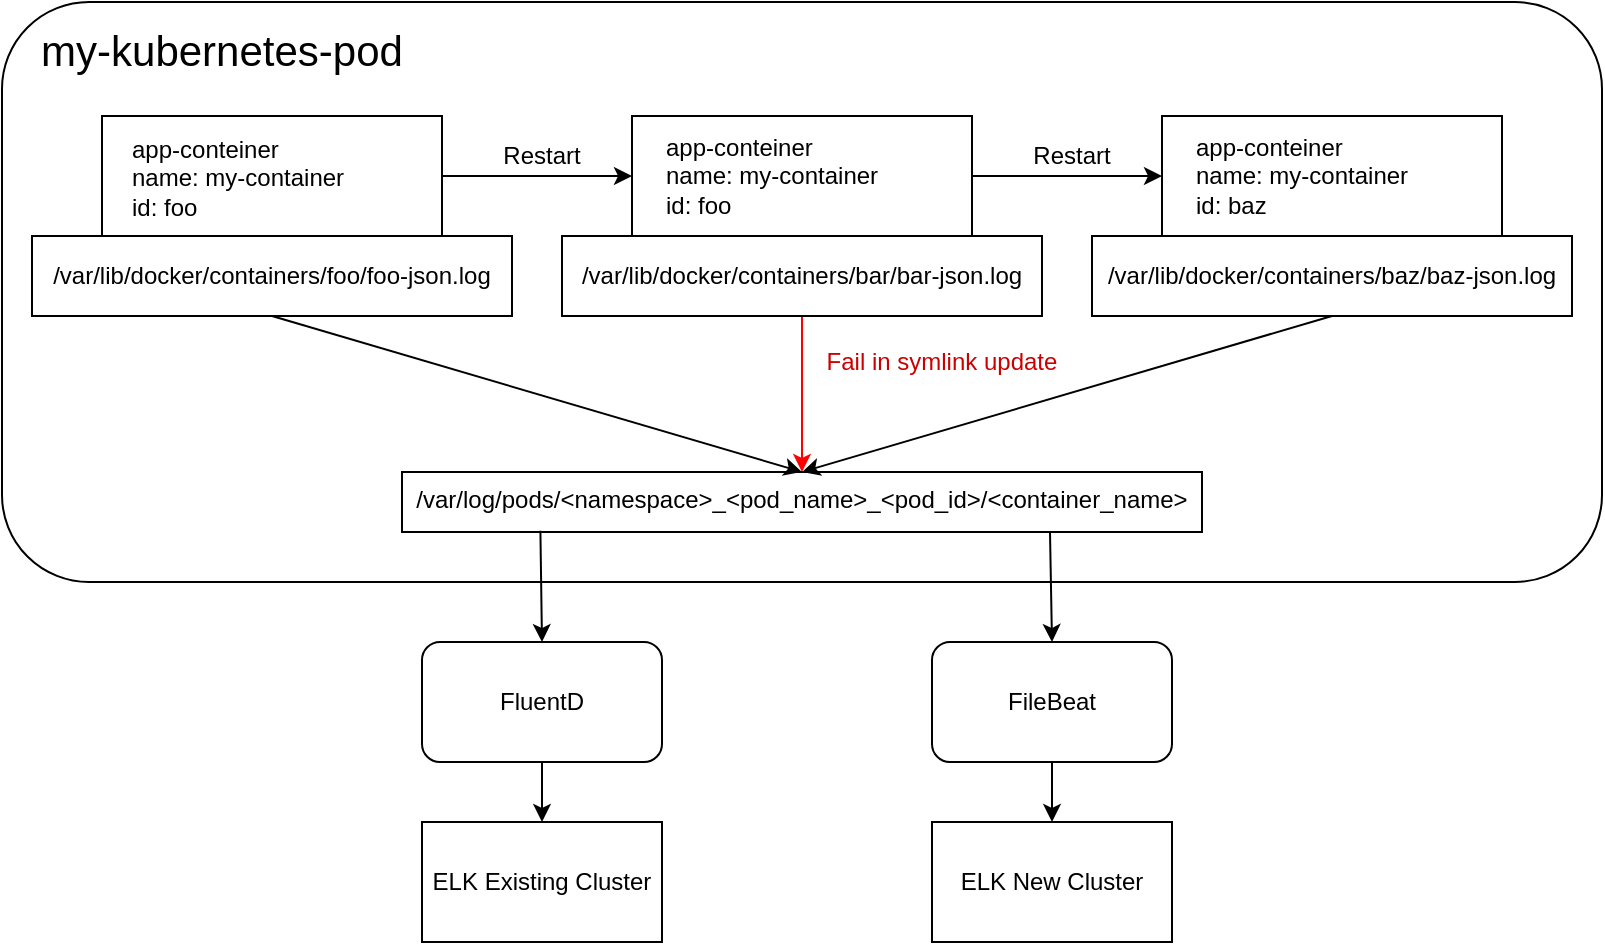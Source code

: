 <mxfile version="13.8.7" type="github">
  <diagram id="AWRNQfiryvkGdooIhhJX" name="Page-1">
    <mxGraphModel dx="782" dy="511" grid="1" gridSize="10" guides="1" tooltips="1" connect="1" arrows="1" fold="1" page="1" pageScale="1" pageWidth="850" pageHeight="1100" math="0" shadow="0">
      <root>
        <mxCell id="0" />
        <mxCell id="1" parent="0" />
        <mxCell id="pgBncRfJoedopPcMDxh2-1" value="" style="rounded=1;whiteSpace=wrap;html=1;" parent="1" vertex="1">
          <mxGeometry x="80" y="160" width="800" height="290" as="geometry" />
        </mxCell>
        <mxCell id="pgBncRfJoedopPcMDxh2-2" value="&lt;font style=&quot;font-size: 21px&quot;&gt;my-kubernetes-pod&lt;/font&gt;" style="text;html=1;strokeColor=none;fillColor=none;align=center;verticalAlign=middle;whiteSpace=wrap;rounded=0;" parent="1" vertex="1">
          <mxGeometry x="90" y="164" width="200" height="40" as="geometry" />
        </mxCell>
        <mxCell id="pgBncRfJoedopPcMDxh2-12" value="" style="edgeStyle=none;rounded=0;orthogonalLoop=1;jettySize=auto;html=1;entryX=0;entryY=0.5;entryDx=0;entryDy=0;" parent="1" source="pgBncRfJoedopPcMDxh2-3" target="pgBncRfJoedopPcMDxh2-6" edge="1">
          <mxGeometry relative="1" as="geometry" />
        </mxCell>
        <mxCell id="pgBncRfJoedopPcMDxh2-3" value="" style="rounded=0;whiteSpace=wrap;html=1;" parent="1" vertex="1">
          <mxGeometry x="130" y="217" width="170" height="60" as="geometry" />
        </mxCell>
        <mxCell id="pgBncRfJoedopPcMDxh2-4" value="app-conteiner&lt;br&gt;name: my-container&lt;br&gt;id: foo" style="text;html=1;strokeColor=none;fillColor=none;align=left;verticalAlign=middle;whiteSpace=wrap;rounded=0;" parent="1" vertex="1">
          <mxGeometry x="143" y="238" width="125" height="20" as="geometry" />
        </mxCell>
        <mxCell id="pgBncRfJoedopPcMDxh2-10" style="rounded=0;orthogonalLoop=1;jettySize=auto;html=1;exitX=0.5;exitY=1;exitDx=0;exitDy=0;entryX=0.5;entryY=0;entryDx=0;entryDy=0;" parent="1" source="pgBncRfJoedopPcMDxh2-5" target="pgBncRfJoedopPcMDxh2-9" edge="1">
          <mxGeometry relative="1" as="geometry" />
        </mxCell>
        <mxCell id="pgBncRfJoedopPcMDxh2-5" value="/var/lib/docker/containers/foo/foo-json.log" style="text;html=1;fillColor=none;align=center;verticalAlign=middle;whiteSpace=wrap;rounded=0;strokeColor=#000000;" parent="1" vertex="1">
          <mxGeometry x="95" y="277" width="240" height="40" as="geometry" />
        </mxCell>
        <mxCell id="pgBncRfJoedopPcMDxh2-6" value="" style="rounded=0;whiteSpace=wrap;html=1;" parent="1" vertex="1">
          <mxGeometry x="395" y="217" width="170" height="60" as="geometry" />
        </mxCell>
        <mxCell id="pgBncRfJoedopPcMDxh2-7" value="app-conteiner&lt;br&gt;name: my-container&lt;br&gt;id: foo" style="text;html=1;strokeColor=none;fillColor=none;align=left;verticalAlign=middle;whiteSpace=wrap;rounded=0;" parent="1" vertex="1">
          <mxGeometry x="410" y="227" width="120" height="40" as="geometry" />
        </mxCell>
        <mxCell id="pgBncRfJoedopPcMDxh2-11" style="edgeStyle=none;rounded=0;orthogonalLoop=1;jettySize=auto;html=1;exitX=0.5;exitY=1;exitDx=0;exitDy=0;entryX=0.5;entryY=0;entryDx=0;entryDy=0;fillColor=#f8cecc;strokeColor=#FF0000;" parent="1" source="pgBncRfJoedopPcMDxh2-8" target="pgBncRfJoedopPcMDxh2-9" edge="1">
          <mxGeometry relative="1" as="geometry" />
        </mxCell>
        <mxCell id="pgBncRfJoedopPcMDxh2-8" value="/var/lib/docker/containers/bar/bar-json.log" style="text;html=1;fillColor=none;align=center;verticalAlign=middle;whiteSpace=wrap;rounded=0;strokeColor=#000000;" parent="1" vertex="1">
          <mxGeometry x="360" y="277" width="240" height="40" as="geometry" />
        </mxCell>
        <mxCell id="pgBncRfJoedopPcMDxh2-9" value="/var/log/pods/&amp;lt;namespace&amp;gt;_&amp;lt;pod_name&amp;gt;_&amp;lt;pod_id&amp;gt;/&amp;lt;container_name&amp;gt;" style="text;whiteSpace=wrap;html=1;strokeColor=#000000;align=center;" parent="1" vertex="1">
          <mxGeometry x="280" y="395" width="400" height="30" as="geometry" />
        </mxCell>
        <mxCell id="pgBncRfJoedopPcMDxh2-13" value="Restart" style="text;html=1;fillColor=none;align=center;verticalAlign=middle;whiteSpace=wrap;rounded=0;" parent="1" vertex="1">
          <mxGeometry x="330" y="227" width="40" height="20" as="geometry" />
        </mxCell>
        <mxCell id="pgBncRfJoedopPcMDxh2-14" value="&lt;font color=&quot;#cc0000&quot;&gt;Fail in symlink update&lt;/font&gt;" style="text;html=1;strokeColor=none;fillColor=none;align=center;verticalAlign=middle;whiteSpace=wrap;rounded=0;" parent="1" vertex="1">
          <mxGeometry x="490" y="330" width="120" height="20" as="geometry" />
        </mxCell>
        <mxCell id="pgBncRfJoedopPcMDxh2-17" style="edgeStyle=none;rounded=0;orthogonalLoop=1;jettySize=auto;html=1;exitX=0.5;exitY=0;exitDx=0;exitDy=0;entryX=0.173;entryY=0.978;entryDx=0;entryDy=0;entryPerimeter=0;endArrow=none;endFill=0;startArrow=classic;startFill=1;" parent="1" source="pgBncRfJoedopPcMDxh2-15" target="pgBncRfJoedopPcMDxh2-9" edge="1">
          <mxGeometry relative="1" as="geometry" />
        </mxCell>
        <mxCell id="pgBncRfJoedopPcMDxh2-21" style="edgeStyle=none;rounded=0;orthogonalLoop=1;jettySize=auto;html=1;exitX=0.5;exitY=1;exitDx=0;exitDy=0;entryX=0.5;entryY=0;entryDx=0;entryDy=0;startArrow=none;startFill=0;endArrow=classic;endFill=1;strokeColor=#000000;" parent="1" source="pgBncRfJoedopPcMDxh2-15" target="pgBncRfJoedopPcMDxh2-19" edge="1">
          <mxGeometry relative="1" as="geometry" />
        </mxCell>
        <mxCell id="pgBncRfJoedopPcMDxh2-15" value="FluentD" style="rounded=1;whiteSpace=wrap;html=1;strokeColor=#000000;" parent="1" vertex="1">
          <mxGeometry x="290" y="480" width="120" height="60" as="geometry" />
        </mxCell>
        <mxCell id="pgBncRfJoedopPcMDxh2-16" value="FileBeat" style="rounded=1;whiteSpace=wrap;html=1;strokeColor=#000000;" parent="1" vertex="1">
          <mxGeometry x="545" y="480" width="120" height="60" as="geometry" />
        </mxCell>
        <mxCell id="pgBncRfJoedopPcMDxh2-18" style="edgeStyle=none;rounded=0;orthogonalLoop=1;jettySize=auto;html=1;exitX=0.5;exitY=0;exitDx=0;exitDy=0;endArrow=none;endFill=0;startArrow=classic;startFill=1;entryX=0.81;entryY=1.007;entryDx=0;entryDy=0;entryPerimeter=0;" parent="1" source="pgBncRfJoedopPcMDxh2-16" target="pgBncRfJoedopPcMDxh2-9" edge="1">
          <mxGeometry relative="1" as="geometry">
            <mxPoint x="600.13" y="490" as="sourcePoint" />
            <mxPoint x="608" y="425" as="targetPoint" />
          </mxGeometry>
        </mxCell>
        <mxCell id="pgBncRfJoedopPcMDxh2-19" value="ELK Existing Cluster" style="rounded=0;whiteSpace=wrap;html=1;strokeColor=#000000;" parent="1" vertex="1">
          <mxGeometry x="290" y="570" width="120" height="60" as="geometry" />
        </mxCell>
        <mxCell id="pgBncRfJoedopPcMDxh2-20" value="ELK New Cluster" style="rounded=0;whiteSpace=wrap;html=1;strokeColor=#000000;" parent="1" vertex="1">
          <mxGeometry x="545" y="570" width="120" height="60" as="geometry" />
        </mxCell>
        <mxCell id="pgBncRfJoedopPcMDxh2-22" style="edgeStyle=none;rounded=0;orthogonalLoop=1;jettySize=auto;html=1;startArrow=none;startFill=0;endArrow=classic;endFill=1;strokeColor=#000000;entryX=0.5;entryY=0;entryDx=0;entryDy=0;exitX=0.5;exitY=1;exitDx=0;exitDy=0;" parent="1" source="pgBncRfJoedopPcMDxh2-16" target="pgBncRfJoedopPcMDxh2-20" edge="1">
          <mxGeometry relative="1" as="geometry">
            <mxPoint x="599" y="550" as="sourcePoint" />
            <mxPoint x="599" y="630" as="targetPoint" />
          </mxGeometry>
        </mxCell>
        <mxCell id="04Y9cP_fbuZkNFOL4QJA-1" value="" style="edgeStyle=none;rounded=0;orthogonalLoop=1;jettySize=auto;html=1;entryX=0;entryY=0.5;entryDx=0;entryDy=0;" edge="1" parent="1" target="04Y9cP_fbuZkNFOL4QJA-2">
          <mxGeometry relative="1" as="geometry">
            <mxPoint x="565" y="247" as="sourcePoint" />
          </mxGeometry>
        </mxCell>
        <mxCell id="04Y9cP_fbuZkNFOL4QJA-2" value="" style="rounded=0;whiteSpace=wrap;html=1;" vertex="1" parent="1">
          <mxGeometry x="660" y="217" width="170" height="60" as="geometry" />
        </mxCell>
        <mxCell id="04Y9cP_fbuZkNFOL4QJA-3" value="app-conteiner&lt;br&gt;name: my-container&lt;br&gt;id: baz" style="text;html=1;strokeColor=none;fillColor=none;align=left;verticalAlign=middle;whiteSpace=wrap;rounded=0;" vertex="1" parent="1">
          <mxGeometry x="675" y="227" width="120" height="40" as="geometry" />
        </mxCell>
        <mxCell id="04Y9cP_fbuZkNFOL4QJA-6" style="rounded=0;orthogonalLoop=1;jettySize=auto;html=1;exitX=0.5;exitY=1;exitDx=0;exitDy=0;entryX=0.5;entryY=0;entryDx=0;entryDy=0;" edge="1" parent="1" source="04Y9cP_fbuZkNFOL4QJA-4" target="pgBncRfJoedopPcMDxh2-9">
          <mxGeometry relative="1" as="geometry" />
        </mxCell>
        <mxCell id="04Y9cP_fbuZkNFOL4QJA-4" value="/var/lib/docker/containers/baz/baz-json.log" style="text;html=1;fillColor=none;align=center;verticalAlign=middle;whiteSpace=wrap;rounded=0;strokeColor=#000000;" vertex="1" parent="1">
          <mxGeometry x="625" y="277" width="240" height="40" as="geometry" />
        </mxCell>
        <mxCell id="04Y9cP_fbuZkNFOL4QJA-5" value="Restart" style="text;html=1;strokeColor=none;fillColor=none;align=center;verticalAlign=middle;whiteSpace=wrap;rounded=0;" vertex="1" parent="1">
          <mxGeometry x="595" y="227" width="40" height="20" as="geometry" />
        </mxCell>
      </root>
    </mxGraphModel>
  </diagram>
</mxfile>
